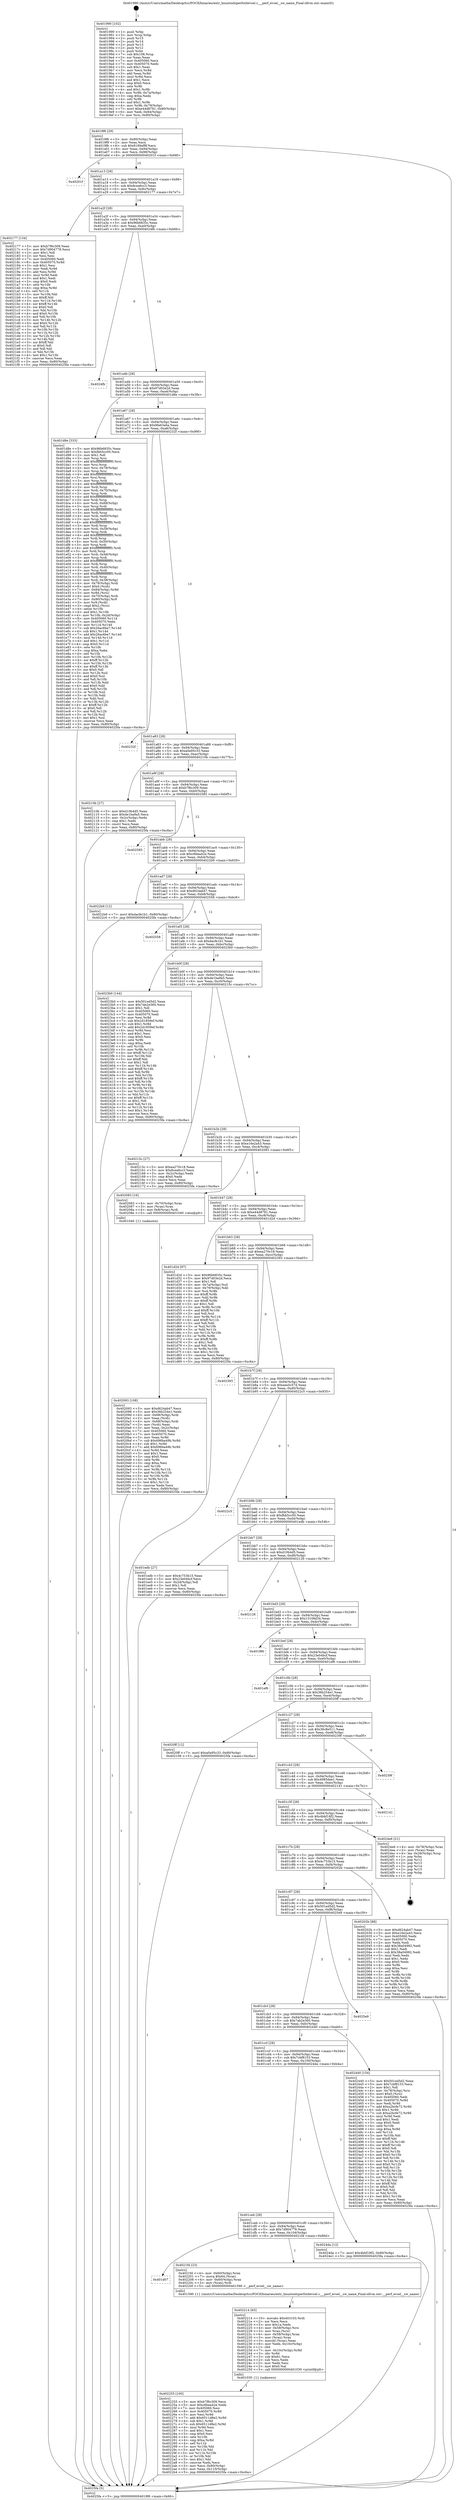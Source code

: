 digraph "0x401990" {
  label = "0x401990 (/mnt/c/Users/mathe/Desktop/tcc/POCII/binaries/extr_linuxtoolsperfutilevsel.c___perf_evsel__sw_name_Final-ollvm.out::main(0))"
  labelloc = "t"
  node[shape=record]

  Entry [label="",width=0.3,height=0.3,shape=circle,fillcolor=black,style=filled]
  "0x4019f6" [label="{
     0x4019f6 [29]\l
     | [instrs]\l
     &nbsp;&nbsp;0x4019f6 \<+3\>: mov -0x80(%rbp),%eax\l
     &nbsp;&nbsp;0x4019f9 \<+2\>: mov %eax,%ecx\l
     &nbsp;&nbsp;0x4019fb \<+6\>: sub $0x8189af8f,%ecx\l
     &nbsp;&nbsp;0x401a01 \<+6\>: mov %eax,-0x94(%rbp)\l
     &nbsp;&nbsp;0x401a07 \<+6\>: mov %ecx,-0x98(%rbp)\l
     &nbsp;&nbsp;0x401a0d \<+6\>: je 000000000040201f \<main+0x68f\>\l
  }"]
  "0x40201f" [label="{
     0x40201f\l
  }", style=dashed]
  "0x401a13" [label="{
     0x401a13 [28]\l
     | [instrs]\l
     &nbsp;&nbsp;0x401a13 \<+5\>: jmp 0000000000401a18 \<main+0x88\>\l
     &nbsp;&nbsp;0x401a18 \<+6\>: mov -0x94(%rbp),%eax\l
     &nbsp;&nbsp;0x401a1e \<+5\>: sub $0x8cea6cc3,%eax\l
     &nbsp;&nbsp;0x401a23 \<+6\>: mov %eax,-0x9c(%rbp)\l
     &nbsp;&nbsp;0x401a29 \<+6\>: je 0000000000402177 \<main+0x7e7\>\l
  }"]
  Exit [label="",width=0.3,height=0.3,shape=circle,fillcolor=black,style=filled,peripheries=2]
  "0x402177" [label="{
     0x402177 [134]\l
     | [instrs]\l
     &nbsp;&nbsp;0x402177 \<+5\>: mov $0xb7f6c309,%eax\l
     &nbsp;&nbsp;0x40217c \<+5\>: mov $0x7d904778,%ecx\l
     &nbsp;&nbsp;0x402181 \<+2\>: mov $0x1,%dl\l
     &nbsp;&nbsp;0x402183 \<+2\>: xor %esi,%esi\l
     &nbsp;&nbsp;0x402185 \<+7\>: mov 0x405060,%edi\l
     &nbsp;&nbsp;0x40218c \<+8\>: mov 0x405070,%r8d\l
     &nbsp;&nbsp;0x402194 \<+3\>: sub $0x1,%esi\l
     &nbsp;&nbsp;0x402197 \<+3\>: mov %edi,%r9d\l
     &nbsp;&nbsp;0x40219a \<+3\>: add %esi,%r9d\l
     &nbsp;&nbsp;0x40219d \<+4\>: imul %r9d,%edi\l
     &nbsp;&nbsp;0x4021a1 \<+3\>: and $0x1,%edi\l
     &nbsp;&nbsp;0x4021a4 \<+3\>: cmp $0x0,%edi\l
     &nbsp;&nbsp;0x4021a7 \<+4\>: sete %r10b\l
     &nbsp;&nbsp;0x4021ab \<+4\>: cmp $0xa,%r8d\l
     &nbsp;&nbsp;0x4021af \<+4\>: setl %r11b\l
     &nbsp;&nbsp;0x4021b3 \<+3\>: mov %r10b,%bl\l
     &nbsp;&nbsp;0x4021b6 \<+3\>: xor $0xff,%bl\l
     &nbsp;&nbsp;0x4021b9 \<+3\>: mov %r11b,%r14b\l
     &nbsp;&nbsp;0x4021bc \<+4\>: xor $0xff,%r14b\l
     &nbsp;&nbsp;0x4021c0 \<+3\>: xor $0x0,%dl\l
     &nbsp;&nbsp;0x4021c3 \<+3\>: mov %bl,%r15b\l
     &nbsp;&nbsp;0x4021c6 \<+4\>: and $0x0,%r15b\l
     &nbsp;&nbsp;0x4021ca \<+3\>: and %dl,%r10b\l
     &nbsp;&nbsp;0x4021cd \<+3\>: mov %r14b,%r12b\l
     &nbsp;&nbsp;0x4021d0 \<+4\>: and $0x0,%r12b\l
     &nbsp;&nbsp;0x4021d4 \<+3\>: and %dl,%r11b\l
     &nbsp;&nbsp;0x4021d7 \<+3\>: or %r10b,%r15b\l
     &nbsp;&nbsp;0x4021da \<+3\>: or %r11b,%r12b\l
     &nbsp;&nbsp;0x4021dd \<+3\>: xor %r12b,%r15b\l
     &nbsp;&nbsp;0x4021e0 \<+3\>: or %r14b,%bl\l
     &nbsp;&nbsp;0x4021e3 \<+3\>: xor $0xff,%bl\l
     &nbsp;&nbsp;0x4021e6 \<+3\>: or $0x0,%dl\l
     &nbsp;&nbsp;0x4021e9 \<+2\>: and %dl,%bl\l
     &nbsp;&nbsp;0x4021eb \<+3\>: or %bl,%r15b\l
     &nbsp;&nbsp;0x4021ee \<+4\>: test $0x1,%r15b\l
     &nbsp;&nbsp;0x4021f2 \<+3\>: cmovne %ecx,%eax\l
     &nbsp;&nbsp;0x4021f5 \<+3\>: mov %eax,-0x80(%rbp)\l
     &nbsp;&nbsp;0x4021f8 \<+5\>: jmp 00000000004025fa \<main+0xc6a\>\l
  }"]
  "0x401a2f" [label="{
     0x401a2f [28]\l
     | [instrs]\l
     &nbsp;&nbsp;0x401a2f \<+5\>: jmp 0000000000401a34 \<main+0xa4\>\l
     &nbsp;&nbsp;0x401a34 \<+6\>: mov -0x94(%rbp),%eax\l
     &nbsp;&nbsp;0x401a3a \<+5\>: sub $0x96b6835c,%eax\l
     &nbsp;&nbsp;0x401a3f \<+6\>: mov %eax,-0xa0(%rbp)\l
     &nbsp;&nbsp;0x401a45 \<+6\>: je 00000000004024fb \<main+0xb6b\>\l
  }"]
  "0x402255" [label="{
     0x402255 [100]\l
     | [instrs]\l
     &nbsp;&nbsp;0x402255 \<+5\>: mov $0xb7f6c309,%ecx\l
     &nbsp;&nbsp;0x40225a \<+5\>: mov $0xc6bea42e,%edx\l
     &nbsp;&nbsp;0x40225f \<+7\>: mov 0x405060,%esi\l
     &nbsp;&nbsp;0x402266 \<+8\>: mov 0x405070,%r8d\l
     &nbsp;&nbsp;0x40226e \<+3\>: mov %esi,%r9d\l
     &nbsp;&nbsp;0x402271 \<+7\>: add $0x6511d8e2,%r9d\l
     &nbsp;&nbsp;0x402278 \<+4\>: sub $0x1,%r9d\l
     &nbsp;&nbsp;0x40227c \<+7\>: sub $0x6511d8e2,%r9d\l
     &nbsp;&nbsp;0x402283 \<+4\>: imul %r9d,%esi\l
     &nbsp;&nbsp;0x402287 \<+3\>: and $0x1,%esi\l
     &nbsp;&nbsp;0x40228a \<+3\>: cmp $0x0,%esi\l
     &nbsp;&nbsp;0x40228d \<+4\>: sete %r10b\l
     &nbsp;&nbsp;0x402291 \<+4\>: cmp $0xa,%r8d\l
     &nbsp;&nbsp;0x402295 \<+4\>: setl %r11b\l
     &nbsp;&nbsp;0x402299 \<+3\>: mov %r10b,%bl\l
     &nbsp;&nbsp;0x40229c \<+3\>: and %r11b,%bl\l
     &nbsp;&nbsp;0x40229f \<+3\>: xor %r11b,%r10b\l
     &nbsp;&nbsp;0x4022a2 \<+3\>: or %r10b,%bl\l
     &nbsp;&nbsp;0x4022a5 \<+3\>: test $0x1,%bl\l
     &nbsp;&nbsp;0x4022a8 \<+3\>: cmovne %edx,%ecx\l
     &nbsp;&nbsp;0x4022ab \<+3\>: mov %ecx,-0x80(%rbp)\l
     &nbsp;&nbsp;0x4022ae \<+6\>: mov %eax,-0x110(%rbp)\l
     &nbsp;&nbsp;0x4022b4 \<+5\>: jmp 00000000004025fa \<main+0xc6a\>\l
  }"]
  "0x4024fb" [label="{
     0x4024fb\l
  }", style=dashed]
  "0x401a4b" [label="{
     0x401a4b [28]\l
     | [instrs]\l
     &nbsp;&nbsp;0x401a4b \<+5\>: jmp 0000000000401a50 \<main+0xc0\>\l
     &nbsp;&nbsp;0x401a50 \<+6\>: mov -0x94(%rbp),%eax\l
     &nbsp;&nbsp;0x401a56 \<+5\>: sub $0x97d03e2d,%eax\l
     &nbsp;&nbsp;0x401a5b \<+6\>: mov %eax,-0xa4(%rbp)\l
     &nbsp;&nbsp;0x401a61 \<+6\>: je 0000000000401d8e \<main+0x3fe\>\l
  }"]
  "0x402214" [label="{
     0x402214 [65]\l
     | [instrs]\l
     &nbsp;&nbsp;0x402214 \<+10\>: movabs $0x403103,%rdi\l
     &nbsp;&nbsp;0x40221e \<+2\>: xor %ecx,%ecx\l
     &nbsp;&nbsp;0x402220 \<+5\>: mov $0x1a,%edx\l
     &nbsp;&nbsp;0x402225 \<+4\>: mov -0x58(%rbp),%rsi\l
     &nbsp;&nbsp;0x402229 \<+3\>: mov %rax,(%rsi)\l
     &nbsp;&nbsp;0x40222c \<+4\>: mov -0x58(%rbp),%rax\l
     &nbsp;&nbsp;0x402230 \<+3\>: mov (%rax),%rax\l
     &nbsp;&nbsp;0x402233 \<+3\>: movsbl (%rax),%eax\l
     &nbsp;&nbsp;0x402236 \<+6\>: mov %edx,-0x10c(%rbp)\l
     &nbsp;&nbsp;0x40223c \<+1\>: cltd\l
     &nbsp;&nbsp;0x40223d \<+7\>: mov -0x10c(%rbp),%r8d\l
     &nbsp;&nbsp;0x402244 \<+3\>: idiv %r8d\l
     &nbsp;&nbsp;0x402247 \<+3\>: sub $0x61,%ecx\l
     &nbsp;&nbsp;0x40224a \<+2\>: sub %ecx,%edx\l
     &nbsp;&nbsp;0x40224c \<+2\>: mov %edx,%esi\l
     &nbsp;&nbsp;0x40224e \<+2\>: mov $0x0,%al\l
     &nbsp;&nbsp;0x402250 \<+5\>: call 0000000000401030 \<printf@plt\>\l
     | [calls]\l
     &nbsp;&nbsp;0x401030 \{1\} (unknown)\l
  }"]
  "0x401d8e" [label="{
     0x401d8e [333]\l
     | [instrs]\l
     &nbsp;&nbsp;0x401d8e \<+5\>: mov $0x96b6835c,%eax\l
     &nbsp;&nbsp;0x401d93 \<+5\>: mov $0xfbb5cc00,%ecx\l
     &nbsp;&nbsp;0x401d98 \<+2\>: mov $0x1,%dl\l
     &nbsp;&nbsp;0x401d9a \<+3\>: mov %rsp,%rsi\l
     &nbsp;&nbsp;0x401d9d \<+4\>: add $0xfffffffffffffff0,%rsi\l
     &nbsp;&nbsp;0x401da1 \<+3\>: mov %rsi,%rsp\l
     &nbsp;&nbsp;0x401da4 \<+4\>: mov %rsi,-0x78(%rbp)\l
     &nbsp;&nbsp;0x401da8 \<+3\>: mov %rsp,%rsi\l
     &nbsp;&nbsp;0x401dab \<+4\>: add $0xfffffffffffffff0,%rsi\l
     &nbsp;&nbsp;0x401daf \<+3\>: mov %rsi,%rsp\l
     &nbsp;&nbsp;0x401db2 \<+3\>: mov %rsp,%rdi\l
     &nbsp;&nbsp;0x401db5 \<+4\>: add $0xfffffffffffffff0,%rdi\l
     &nbsp;&nbsp;0x401db9 \<+3\>: mov %rdi,%rsp\l
     &nbsp;&nbsp;0x401dbc \<+4\>: mov %rdi,-0x70(%rbp)\l
     &nbsp;&nbsp;0x401dc0 \<+3\>: mov %rsp,%rdi\l
     &nbsp;&nbsp;0x401dc3 \<+4\>: add $0xfffffffffffffff0,%rdi\l
     &nbsp;&nbsp;0x401dc7 \<+3\>: mov %rdi,%rsp\l
     &nbsp;&nbsp;0x401dca \<+4\>: mov %rdi,-0x68(%rbp)\l
     &nbsp;&nbsp;0x401dce \<+3\>: mov %rsp,%rdi\l
     &nbsp;&nbsp;0x401dd1 \<+4\>: add $0xfffffffffffffff0,%rdi\l
     &nbsp;&nbsp;0x401dd5 \<+3\>: mov %rdi,%rsp\l
     &nbsp;&nbsp;0x401dd8 \<+4\>: mov %rdi,-0x60(%rbp)\l
     &nbsp;&nbsp;0x401ddc \<+3\>: mov %rsp,%rdi\l
     &nbsp;&nbsp;0x401ddf \<+4\>: add $0xfffffffffffffff0,%rdi\l
     &nbsp;&nbsp;0x401de3 \<+3\>: mov %rdi,%rsp\l
     &nbsp;&nbsp;0x401de6 \<+4\>: mov %rdi,-0x58(%rbp)\l
     &nbsp;&nbsp;0x401dea \<+3\>: mov %rsp,%rdi\l
     &nbsp;&nbsp;0x401ded \<+4\>: add $0xfffffffffffffff0,%rdi\l
     &nbsp;&nbsp;0x401df1 \<+3\>: mov %rdi,%rsp\l
     &nbsp;&nbsp;0x401df4 \<+4\>: mov %rdi,-0x50(%rbp)\l
     &nbsp;&nbsp;0x401df8 \<+3\>: mov %rsp,%rdi\l
     &nbsp;&nbsp;0x401dfb \<+4\>: add $0xfffffffffffffff0,%rdi\l
     &nbsp;&nbsp;0x401dff \<+3\>: mov %rdi,%rsp\l
     &nbsp;&nbsp;0x401e02 \<+4\>: mov %rdi,-0x48(%rbp)\l
     &nbsp;&nbsp;0x401e06 \<+3\>: mov %rsp,%rdi\l
     &nbsp;&nbsp;0x401e09 \<+4\>: add $0xfffffffffffffff0,%rdi\l
     &nbsp;&nbsp;0x401e0d \<+3\>: mov %rdi,%rsp\l
     &nbsp;&nbsp;0x401e10 \<+4\>: mov %rdi,-0x40(%rbp)\l
     &nbsp;&nbsp;0x401e14 \<+3\>: mov %rsp,%rdi\l
     &nbsp;&nbsp;0x401e17 \<+4\>: add $0xfffffffffffffff0,%rdi\l
     &nbsp;&nbsp;0x401e1b \<+3\>: mov %rdi,%rsp\l
     &nbsp;&nbsp;0x401e1e \<+4\>: mov %rdi,-0x38(%rbp)\l
     &nbsp;&nbsp;0x401e22 \<+4\>: mov -0x78(%rbp),%rdi\l
     &nbsp;&nbsp;0x401e26 \<+6\>: movl $0x0,(%rdi)\l
     &nbsp;&nbsp;0x401e2c \<+7\>: mov -0x84(%rbp),%r8d\l
     &nbsp;&nbsp;0x401e33 \<+3\>: mov %r8d,(%rsi)\l
     &nbsp;&nbsp;0x401e36 \<+4\>: mov -0x70(%rbp),%rdi\l
     &nbsp;&nbsp;0x401e3a \<+7\>: mov -0x90(%rbp),%r9\l
     &nbsp;&nbsp;0x401e41 \<+3\>: mov %r9,(%rdi)\l
     &nbsp;&nbsp;0x401e44 \<+3\>: cmpl $0x2,(%rsi)\l
     &nbsp;&nbsp;0x401e47 \<+4\>: setne %r10b\l
     &nbsp;&nbsp;0x401e4b \<+4\>: and $0x1,%r10b\l
     &nbsp;&nbsp;0x401e4f \<+4\>: mov %r10b,-0x2d(%rbp)\l
     &nbsp;&nbsp;0x401e53 \<+8\>: mov 0x405060,%r11d\l
     &nbsp;&nbsp;0x401e5b \<+7\>: mov 0x405070,%ebx\l
     &nbsp;&nbsp;0x401e62 \<+3\>: mov %r11d,%r14d\l
     &nbsp;&nbsp;0x401e65 \<+7\>: sub $0x26ac6be7,%r14d\l
     &nbsp;&nbsp;0x401e6c \<+4\>: sub $0x1,%r14d\l
     &nbsp;&nbsp;0x401e70 \<+7\>: add $0x26ac6be7,%r14d\l
     &nbsp;&nbsp;0x401e77 \<+4\>: imul %r14d,%r11d\l
     &nbsp;&nbsp;0x401e7b \<+4\>: and $0x1,%r11d\l
     &nbsp;&nbsp;0x401e7f \<+4\>: cmp $0x0,%r11d\l
     &nbsp;&nbsp;0x401e83 \<+4\>: sete %r10b\l
     &nbsp;&nbsp;0x401e87 \<+3\>: cmp $0xa,%ebx\l
     &nbsp;&nbsp;0x401e8a \<+4\>: setl %r15b\l
     &nbsp;&nbsp;0x401e8e \<+3\>: mov %r10b,%r12b\l
     &nbsp;&nbsp;0x401e91 \<+4\>: xor $0xff,%r12b\l
     &nbsp;&nbsp;0x401e95 \<+3\>: mov %r15b,%r13b\l
     &nbsp;&nbsp;0x401e98 \<+4\>: xor $0xff,%r13b\l
     &nbsp;&nbsp;0x401e9c \<+3\>: xor $0x0,%dl\l
     &nbsp;&nbsp;0x401e9f \<+3\>: mov %r12b,%sil\l
     &nbsp;&nbsp;0x401ea2 \<+4\>: and $0x0,%sil\l
     &nbsp;&nbsp;0x401ea6 \<+3\>: and %dl,%r10b\l
     &nbsp;&nbsp;0x401ea9 \<+3\>: mov %r13b,%dil\l
     &nbsp;&nbsp;0x401eac \<+4\>: and $0x0,%dil\l
     &nbsp;&nbsp;0x401eb0 \<+3\>: and %dl,%r15b\l
     &nbsp;&nbsp;0x401eb3 \<+3\>: or %r10b,%sil\l
     &nbsp;&nbsp;0x401eb6 \<+3\>: or %r15b,%dil\l
     &nbsp;&nbsp;0x401eb9 \<+3\>: xor %dil,%sil\l
     &nbsp;&nbsp;0x401ebc \<+3\>: or %r13b,%r12b\l
     &nbsp;&nbsp;0x401ebf \<+4\>: xor $0xff,%r12b\l
     &nbsp;&nbsp;0x401ec3 \<+3\>: or $0x0,%dl\l
     &nbsp;&nbsp;0x401ec6 \<+3\>: and %dl,%r12b\l
     &nbsp;&nbsp;0x401ec9 \<+3\>: or %r12b,%sil\l
     &nbsp;&nbsp;0x401ecc \<+4\>: test $0x1,%sil\l
     &nbsp;&nbsp;0x401ed0 \<+3\>: cmovne %ecx,%eax\l
     &nbsp;&nbsp;0x401ed3 \<+3\>: mov %eax,-0x80(%rbp)\l
     &nbsp;&nbsp;0x401ed6 \<+5\>: jmp 00000000004025fa \<main+0xc6a\>\l
  }"]
  "0x401a67" [label="{
     0x401a67 [28]\l
     | [instrs]\l
     &nbsp;&nbsp;0x401a67 \<+5\>: jmp 0000000000401a6c \<main+0xdc\>\l
     &nbsp;&nbsp;0x401a6c \<+6\>: mov -0x94(%rbp),%eax\l
     &nbsp;&nbsp;0x401a72 \<+5\>: sub $0x9fa63a6a,%eax\l
     &nbsp;&nbsp;0x401a77 \<+6\>: mov %eax,-0xa8(%rbp)\l
     &nbsp;&nbsp;0x401a7d \<+6\>: je 000000000040232f \<main+0x99f\>\l
  }"]
  "0x401d07" [label="{
     0x401d07\l
  }", style=dashed]
  "0x40232f" [label="{
     0x40232f\l
  }", style=dashed]
  "0x401a83" [label="{
     0x401a83 [28]\l
     | [instrs]\l
     &nbsp;&nbsp;0x401a83 \<+5\>: jmp 0000000000401a88 \<main+0xf8\>\l
     &nbsp;&nbsp;0x401a88 \<+6\>: mov -0x94(%rbp),%eax\l
     &nbsp;&nbsp;0x401a8e \<+5\>: sub $0xa0a95c33,%eax\l
     &nbsp;&nbsp;0x401a93 \<+6\>: mov %eax,-0xac(%rbp)\l
     &nbsp;&nbsp;0x401a99 \<+6\>: je 000000000040210b \<main+0x77b\>\l
  }"]
  "0x4021fd" [label="{
     0x4021fd [23]\l
     | [instrs]\l
     &nbsp;&nbsp;0x4021fd \<+4\>: mov -0x60(%rbp),%rax\l
     &nbsp;&nbsp;0x402201 \<+7\>: movq $0x64,(%rax)\l
     &nbsp;&nbsp;0x402208 \<+4\>: mov -0x60(%rbp),%rax\l
     &nbsp;&nbsp;0x40220c \<+3\>: mov (%rax),%rdi\l
     &nbsp;&nbsp;0x40220f \<+5\>: call 0000000000401590 \<__perf_evsel__sw_name\>\l
     | [calls]\l
     &nbsp;&nbsp;0x401590 \{1\} (/mnt/c/Users/mathe/Desktop/tcc/POCII/binaries/extr_linuxtoolsperfutilevsel.c___perf_evsel__sw_name_Final-ollvm.out::__perf_evsel__sw_name)\l
  }"]
  "0x40210b" [label="{
     0x40210b [27]\l
     | [instrs]\l
     &nbsp;&nbsp;0x40210b \<+5\>: mov $0xd10b4d5,%eax\l
     &nbsp;&nbsp;0x402110 \<+5\>: mov $0xde1ba9a5,%ecx\l
     &nbsp;&nbsp;0x402115 \<+3\>: mov -0x2c(%rbp),%edx\l
     &nbsp;&nbsp;0x402118 \<+3\>: cmp $0x1,%edx\l
     &nbsp;&nbsp;0x40211b \<+3\>: cmovl %ecx,%eax\l
     &nbsp;&nbsp;0x40211e \<+3\>: mov %eax,-0x80(%rbp)\l
     &nbsp;&nbsp;0x402121 \<+5\>: jmp 00000000004025fa \<main+0xc6a\>\l
  }"]
  "0x401a9f" [label="{
     0x401a9f [28]\l
     | [instrs]\l
     &nbsp;&nbsp;0x401a9f \<+5\>: jmp 0000000000401aa4 \<main+0x114\>\l
     &nbsp;&nbsp;0x401aa4 \<+6\>: mov -0x94(%rbp),%eax\l
     &nbsp;&nbsp;0x401aaa \<+5\>: sub $0xb7f6c309,%eax\l
     &nbsp;&nbsp;0x401aaf \<+6\>: mov %eax,-0xb0(%rbp)\l
     &nbsp;&nbsp;0x401ab5 \<+6\>: je 0000000000402585 \<main+0xbf5\>\l
  }"]
  "0x401ceb" [label="{
     0x401ceb [28]\l
     | [instrs]\l
     &nbsp;&nbsp;0x401ceb \<+5\>: jmp 0000000000401cf0 \<main+0x360\>\l
     &nbsp;&nbsp;0x401cf0 \<+6\>: mov -0x94(%rbp),%eax\l
     &nbsp;&nbsp;0x401cf6 \<+5\>: sub $0x7d904778,%eax\l
     &nbsp;&nbsp;0x401cfb \<+6\>: mov %eax,-0x104(%rbp)\l
     &nbsp;&nbsp;0x401d01 \<+6\>: je 00000000004021fd \<main+0x86d\>\l
  }"]
  "0x402585" [label="{
     0x402585\l
  }", style=dashed]
  "0x401abb" [label="{
     0x401abb [28]\l
     | [instrs]\l
     &nbsp;&nbsp;0x401abb \<+5\>: jmp 0000000000401ac0 \<main+0x130\>\l
     &nbsp;&nbsp;0x401ac0 \<+6\>: mov -0x94(%rbp),%eax\l
     &nbsp;&nbsp;0x401ac6 \<+5\>: sub $0xc6bea42e,%eax\l
     &nbsp;&nbsp;0x401acb \<+6\>: mov %eax,-0xb4(%rbp)\l
     &nbsp;&nbsp;0x401ad1 \<+6\>: je 00000000004022b9 \<main+0x929\>\l
  }"]
  "0x4024da" [label="{
     0x4024da [12]\l
     | [instrs]\l
     &nbsp;&nbsp;0x4024da \<+7\>: movl $0x4bbf18f2,-0x80(%rbp)\l
     &nbsp;&nbsp;0x4024e1 \<+5\>: jmp 00000000004025fa \<main+0xc6a\>\l
  }"]
  "0x4022b9" [label="{
     0x4022b9 [12]\l
     | [instrs]\l
     &nbsp;&nbsp;0x4022b9 \<+7\>: movl $0xdacfe1b1,-0x80(%rbp)\l
     &nbsp;&nbsp;0x4022c0 \<+5\>: jmp 00000000004025fa \<main+0xc6a\>\l
  }"]
  "0x401ad7" [label="{
     0x401ad7 [28]\l
     | [instrs]\l
     &nbsp;&nbsp;0x401ad7 \<+5\>: jmp 0000000000401adc \<main+0x14c\>\l
     &nbsp;&nbsp;0x401adc \<+6\>: mov -0x94(%rbp),%eax\l
     &nbsp;&nbsp;0x401ae2 \<+5\>: sub $0xd624ab47,%eax\l
     &nbsp;&nbsp;0x401ae7 \<+6\>: mov %eax,-0xb8(%rbp)\l
     &nbsp;&nbsp;0x401aed \<+6\>: je 0000000000402558 \<main+0xbc8\>\l
  }"]
  "0x401ccf" [label="{
     0x401ccf [28]\l
     | [instrs]\l
     &nbsp;&nbsp;0x401ccf \<+5\>: jmp 0000000000401cd4 \<main+0x344\>\l
     &nbsp;&nbsp;0x401cd4 \<+6\>: mov -0x94(%rbp),%eax\l
     &nbsp;&nbsp;0x401cda \<+5\>: sub $0x7cbf8153,%eax\l
     &nbsp;&nbsp;0x401cdf \<+6\>: mov %eax,-0x100(%rbp)\l
     &nbsp;&nbsp;0x401ce5 \<+6\>: je 00000000004024da \<main+0xb4a\>\l
  }"]
  "0x402558" [label="{
     0x402558\l
  }", style=dashed]
  "0x401af3" [label="{
     0x401af3 [28]\l
     | [instrs]\l
     &nbsp;&nbsp;0x401af3 \<+5\>: jmp 0000000000401af8 \<main+0x168\>\l
     &nbsp;&nbsp;0x401af8 \<+6\>: mov -0x94(%rbp),%eax\l
     &nbsp;&nbsp;0x401afe \<+5\>: sub $0xdacfe1b1,%eax\l
     &nbsp;&nbsp;0x401b03 \<+6\>: mov %eax,-0xbc(%rbp)\l
     &nbsp;&nbsp;0x401b09 \<+6\>: je 00000000004023b0 \<main+0xa20\>\l
  }"]
  "0x402440" [label="{
     0x402440 [154]\l
     | [instrs]\l
     &nbsp;&nbsp;0x402440 \<+5\>: mov $0x501ed5d2,%eax\l
     &nbsp;&nbsp;0x402445 \<+5\>: mov $0x7cbf8153,%ecx\l
     &nbsp;&nbsp;0x40244a \<+2\>: mov $0x1,%dl\l
     &nbsp;&nbsp;0x40244c \<+4\>: mov -0x78(%rbp),%rsi\l
     &nbsp;&nbsp;0x402450 \<+6\>: movl $0x0,(%rsi)\l
     &nbsp;&nbsp;0x402456 \<+7\>: mov 0x405060,%edi\l
     &nbsp;&nbsp;0x40245d \<+8\>: mov 0x405070,%r8d\l
     &nbsp;&nbsp;0x402465 \<+3\>: mov %edi,%r9d\l
     &nbsp;&nbsp;0x402468 \<+7\>: add $0xa2bcfe72,%r9d\l
     &nbsp;&nbsp;0x40246f \<+4\>: sub $0x1,%r9d\l
     &nbsp;&nbsp;0x402473 \<+7\>: sub $0xa2bcfe72,%r9d\l
     &nbsp;&nbsp;0x40247a \<+4\>: imul %r9d,%edi\l
     &nbsp;&nbsp;0x40247e \<+3\>: and $0x1,%edi\l
     &nbsp;&nbsp;0x402481 \<+3\>: cmp $0x0,%edi\l
     &nbsp;&nbsp;0x402484 \<+4\>: sete %r10b\l
     &nbsp;&nbsp;0x402488 \<+4\>: cmp $0xa,%r8d\l
     &nbsp;&nbsp;0x40248c \<+4\>: setl %r11b\l
     &nbsp;&nbsp;0x402490 \<+3\>: mov %r10b,%bl\l
     &nbsp;&nbsp;0x402493 \<+3\>: xor $0xff,%bl\l
     &nbsp;&nbsp;0x402496 \<+3\>: mov %r11b,%r14b\l
     &nbsp;&nbsp;0x402499 \<+4\>: xor $0xff,%r14b\l
     &nbsp;&nbsp;0x40249d \<+3\>: xor $0x0,%dl\l
     &nbsp;&nbsp;0x4024a0 \<+3\>: mov %bl,%r15b\l
     &nbsp;&nbsp;0x4024a3 \<+4\>: and $0x0,%r15b\l
     &nbsp;&nbsp;0x4024a7 \<+3\>: and %dl,%r10b\l
     &nbsp;&nbsp;0x4024aa \<+3\>: mov %r14b,%r12b\l
     &nbsp;&nbsp;0x4024ad \<+4\>: and $0x0,%r12b\l
     &nbsp;&nbsp;0x4024b1 \<+3\>: and %dl,%r11b\l
     &nbsp;&nbsp;0x4024b4 \<+3\>: or %r10b,%r15b\l
     &nbsp;&nbsp;0x4024b7 \<+3\>: or %r11b,%r12b\l
     &nbsp;&nbsp;0x4024ba \<+3\>: xor %r12b,%r15b\l
     &nbsp;&nbsp;0x4024bd \<+3\>: or %r14b,%bl\l
     &nbsp;&nbsp;0x4024c0 \<+3\>: xor $0xff,%bl\l
     &nbsp;&nbsp;0x4024c3 \<+3\>: or $0x0,%dl\l
     &nbsp;&nbsp;0x4024c6 \<+2\>: and %dl,%bl\l
     &nbsp;&nbsp;0x4024c8 \<+3\>: or %bl,%r15b\l
     &nbsp;&nbsp;0x4024cb \<+4\>: test $0x1,%r15b\l
     &nbsp;&nbsp;0x4024cf \<+3\>: cmovne %ecx,%eax\l
     &nbsp;&nbsp;0x4024d2 \<+3\>: mov %eax,-0x80(%rbp)\l
     &nbsp;&nbsp;0x4024d5 \<+5\>: jmp 00000000004025fa \<main+0xc6a\>\l
  }"]
  "0x4023b0" [label="{
     0x4023b0 [144]\l
     | [instrs]\l
     &nbsp;&nbsp;0x4023b0 \<+5\>: mov $0x501ed5d2,%eax\l
     &nbsp;&nbsp;0x4023b5 \<+5\>: mov $0x7ab2e360,%ecx\l
     &nbsp;&nbsp;0x4023ba \<+2\>: mov $0x1,%dl\l
     &nbsp;&nbsp;0x4023bc \<+7\>: mov 0x405060,%esi\l
     &nbsp;&nbsp;0x4023c3 \<+7\>: mov 0x405070,%edi\l
     &nbsp;&nbsp;0x4023ca \<+3\>: mov %esi,%r8d\l
     &nbsp;&nbsp;0x4023cd \<+7\>: sub $0x2d1859ef,%r8d\l
     &nbsp;&nbsp;0x4023d4 \<+4\>: sub $0x1,%r8d\l
     &nbsp;&nbsp;0x4023d8 \<+7\>: add $0x2d1859ef,%r8d\l
     &nbsp;&nbsp;0x4023df \<+4\>: imul %r8d,%esi\l
     &nbsp;&nbsp;0x4023e3 \<+3\>: and $0x1,%esi\l
     &nbsp;&nbsp;0x4023e6 \<+3\>: cmp $0x0,%esi\l
     &nbsp;&nbsp;0x4023e9 \<+4\>: sete %r9b\l
     &nbsp;&nbsp;0x4023ed \<+3\>: cmp $0xa,%edi\l
     &nbsp;&nbsp;0x4023f0 \<+4\>: setl %r10b\l
     &nbsp;&nbsp;0x4023f4 \<+3\>: mov %r9b,%r11b\l
     &nbsp;&nbsp;0x4023f7 \<+4\>: xor $0xff,%r11b\l
     &nbsp;&nbsp;0x4023fb \<+3\>: mov %r10b,%bl\l
     &nbsp;&nbsp;0x4023fe \<+3\>: xor $0xff,%bl\l
     &nbsp;&nbsp;0x402401 \<+3\>: xor $0x1,%dl\l
     &nbsp;&nbsp;0x402404 \<+3\>: mov %r11b,%r14b\l
     &nbsp;&nbsp;0x402407 \<+4\>: and $0xff,%r14b\l
     &nbsp;&nbsp;0x40240b \<+3\>: and %dl,%r9b\l
     &nbsp;&nbsp;0x40240e \<+3\>: mov %bl,%r15b\l
     &nbsp;&nbsp;0x402411 \<+4\>: and $0xff,%r15b\l
     &nbsp;&nbsp;0x402415 \<+3\>: and %dl,%r10b\l
     &nbsp;&nbsp;0x402418 \<+3\>: or %r9b,%r14b\l
     &nbsp;&nbsp;0x40241b \<+3\>: or %r10b,%r15b\l
     &nbsp;&nbsp;0x40241e \<+3\>: xor %r15b,%r14b\l
     &nbsp;&nbsp;0x402421 \<+3\>: or %bl,%r11b\l
     &nbsp;&nbsp;0x402424 \<+4\>: xor $0xff,%r11b\l
     &nbsp;&nbsp;0x402428 \<+3\>: or $0x1,%dl\l
     &nbsp;&nbsp;0x40242b \<+3\>: and %dl,%r11b\l
     &nbsp;&nbsp;0x40242e \<+3\>: or %r11b,%r14b\l
     &nbsp;&nbsp;0x402431 \<+4\>: test $0x1,%r14b\l
     &nbsp;&nbsp;0x402435 \<+3\>: cmovne %ecx,%eax\l
     &nbsp;&nbsp;0x402438 \<+3\>: mov %eax,-0x80(%rbp)\l
     &nbsp;&nbsp;0x40243b \<+5\>: jmp 00000000004025fa \<main+0xc6a\>\l
  }"]
  "0x401b0f" [label="{
     0x401b0f [28]\l
     | [instrs]\l
     &nbsp;&nbsp;0x401b0f \<+5\>: jmp 0000000000401b14 \<main+0x184\>\l
     &nbsp;&nbsp;0x401b14 \<+6\>: mov -0x94(%rbp),%eax\l
     &nbsp;&nbsp;0x401b1a \<+5\>: sub $0xde1ba9a5,%eax\l
     &nbsp;&nbsp;0x401b1f \<+6\>: mov %eax,-0xc0(%rbp)\l
     &nbsp;&nbsp;0x401b25 \<+6\>: je 000000000040215c \<main+0x7cc\>\l
  }"]
  "0x401cb3" [label="{
     0x401cb3 [28]\l
     | [instrs]\l
     &nbsp;&nbsp;0x401cb3 \<+5\>: jmp 0000000000401cb8 \<main+0x328\>\l
     &nbsp;&nbsp;0x401cb8 \<+6\>: mov -0x94(%rbp),%eax\l
     &nbsp;&nbsp;0x401cbe \<+5\>: sub $0x7ab2e360,%eax\l
     &nbsp;&nbsp;0x401cc3 \<+6\>: mov %eax,-0xfc(%rbp)\l
     &nbsp;&nbsp;0x401cc9 \<+6\>: je 0000000000402440 \<main+0xab0\>\l
  }"]
  "0x40215c" [label="{
     0x40215c [27]\l
     | [instrs]\l
     &nbsp;&nbsp;0x40215c \<+5\>: mov $0xea270c18,%eax\l
     &nbsp;&nbsp;0x402161 \<+5\>: mov $0x8cea6cc3,%ecx\l
     &nbsp;&nbsp;0x402166 \<+3\>: mov -0x2c(%rbp),%edx\l
     &nbsp;&nbsp;0x402169 \<+3\>: cmp $0x0,%edx\l
     &nbsp;&nbsp;0x40216c \<+3\>: cmove %ecx,%eax\l
     &nbsp;&nbsp;0x40216f \<+3\>: mov %eax,-0x80(%rbp)\l
     &nbsp;&nbsp;0x402172 \<+5\>: jmp 00000000004025fa \<main+0xc6a\>\l
  }"]
  "0x401b2b" [label="{
     0x401b2b [28]\l
     | [instrs]\l
     &nbsp;&nbsp;0x401b2b \<+5\>: jmp 0000000000401b30 \<main+0x1a0\>\l
     &nbsp;&nbsp;0x401b30 \<+6\>: mov -0x94(%rbp),%eax\l
     &nbsp;&nbsp;0x401b36 \<+5\>: sub $0xe16e2a43,%eax\l
     &nbsp;&nbsp;0x401b3b \<+6\>: mov %eax,-0xc4(%rbp)\l
     &nbsp;&nbsp;0x401b41 \<+6\>: je 0000000000402083 \<main+0x6f3\>\l
  }"]
  "0x4025e9" [label="{
     0x4025e9\l
  }", style=dashed]
  "0x402083" [label="{
     0x402083 [16]\l
     | [instrs]\l
     &nbsp;&nbsp;0x402083 \<+4\>: mov -0x70(%rbp),%rax\l
     &nbsp;&nbsp;0x402087 \<+3\>: mov (%rax),%rax\l
     &nbsp;&nbsp;0x40208a \<+4\>: mov 0x8(%rax),%rdi\l
     &nbsp;&nbsp;0x40208e \<+5\>: call 0000000000401040 \<atoi@plt\>\l
     | [calls]\l
     &nbsp;&nbsp;0x401040 \{1\} (unknown)\l
  }"]
  "0x401b47" [label="{
     0x401b47 [28]\l
     | [instrs]\l
     &nbsp;&nbsp;0x401b47 \<+5\>: jmp 0000000000401b4c \<main+0x1bc\>\l
     &nbsp;&nbsp;0x401b4c \<+6\>: mov -0x94(%rbp),%eax\l
     &nbsp;&nbsp;0x401b52 \<+5\>: sub $0xe44d8781,%eax\l
     &nbsp;&nbsp;0x401b57 \<+6\>: mov %eax,-0xc8(%rbp)\l
     &nbsp;&nbsp;0x401b5d \<+6\>: je 0000000000401d2d \<main+0x39d\>\l
  }"]
  "0x402093" [label="{
     0x402093 [108]\l
     | [instrs]\l
     &nbsp;&nbsp;0x402093 \<+5\>: mov $0xd624ab47,%ecx\l
     &nbsp;&nbsp;0x402098 \<+5\>: mov $0x36b254e1,%edx\l
     &nbsp;&nbsp;0x40209d \<+4\>: mov -0x68(%rbp),%rdi\l
     &nbsp;&nbsp;0x4020a1 \<+2\>: mov %eax,(%rdi)\l
     &nbsp;&nbsp;0x4020a3 \<+4\>: mov -0x68(%rbp),%rdi\l
     &nbsp;&nbsp;0x4020a7 \<+2\>: mov (%rdi),%eax\l
     &nbsp;&nbsp;0x4020a9 \<+3\>: mov %eax,-0x2c(%rbp)\l
     &nbsp;&nbsp;0x4020ac \<+7\>: mov 0x405060,%eax\l
     &nbsp;&nbsp;0x4020b3 \<+7\>: mov 0x405070,%esi\l
     &nbsp;&nbsp;0x4020ba \<+3\>: mov %eax,%r8d\l
     &nbsp;&nbsp;0x4020bd \<+7\>: sub $0x696ba49b,%r8d\l
     &nbsp;&nbsp;0x4020c4 \<+4\>: sub $0x1,%r8d\l
     &nbsp;&nbsp;0x4020c8 \<+7\>: add $0x696ba49b,%r8d\l
     &nbsp;&nbsp;0x4020cf \<+4\>: imul %r8d,%eax\l
     &nbsp;&nbsp;0x4020d3 \<+3\>: and $0x1,%eax\l
     &nbsp;&nbsp;0x4020d6 \<+3\>: cmp $0x0,%eax\l
     &nbsp;&nbsp;0x4020d9 \<+4\>: sete %r9b\l
     &nbsp;&nbsp;0x4020dd \<+3\>: cmp $0xa,%esi\l
     &nbsp;&nbsp;0x4020e0 \<+4\>: setl %r10b\l
     &nbsp;&nbsp;0x4020e4 \<+3\>: mov %r9b,%r11b\l
     &nbsp;&nbsp;0x4020e7 \<+3\>: and %r10b,%r11b\l
     &nbsp;&nbsp;0x4020ea \<+3\>: xor %r10b,%r9b\l
     &nbsp;&nbsp;0x4020ed \<+3\>: or %r9b,%r11b\l
     &nbsp;&nbsp;0x4020f0 \<+4\>: test $0x1,%r11b\l
     &nbsp;&nbsp;0x4020f4 \<+3\>: cmovne %edx,%ecx\l
     &nbsp;&nbsp;0x4020f7 \<+3\>: mov %ecx,-0x80(%rbp)\l
     &nbsp;&nbsp;0x4020fa \<+5\>: jmp 00000000004025fa \<main+0xc6a\>\l
  }"]
  "0x401d2d" [label="{
     0x401d2d [97]\l
     | [instrs]\l
     &nbsp;&nbsp;0x401d2d \<+5\>: mov $0x96b6835c,%eax\l
     &nbsp;&nbsp;0x401d32 \<+5\>: mov $0x97d03e2d,%ecx\l
     &nbsp;&nbsp;0x401d37 \<+2\>: mov $0x1,%dl\l
     &nbsp;&nbsp;0x401d39 \<+4\>: mov -0x7a(%rbp),%sil\l
     &nbsp;&nbsp;0x401d3d \<+4\>: mov -0x79(%rbp),%dil\l
     &nbsp;&nbsp;0x401d41 \<+3\>: mov %sil,%r8b\l
     &nbsp;&nbsp;0x401d44 \<+4\>: xor $0xff,%r8b\l
     &nbsp;&nbsp;0x401d48 \<+3\>: mov %dil,%r9b\l
     &nbsp;&nbsp;0x401d4b \<+4\>: xor $0xff,%r9b\l
     &nbsp;&nbsp;0x401d4f \<+3\>: xor $0x1,%dl\l
     &nbsp;&nbsp;0x401d52 \<+3\>: mov %r8b,%r10b\l
     &nbsp;&nbsp;0x401d55 \<+4\>: and $0xff,%r10b\l
     &nbsp;&nbsp;0x401d59 \<+3\>: and %dl,%sil\l
     &nbsp;&nbsp;0x401d5c \<+3\>: mov %r9b,%r11b\l
     &nbsp;&nbsp;0x401d5f \<+4\>: and $0xff,%r11b\l
     &nbsp;&nbsp;0x401d63 \<+3\>: and %dl,%dil\l
     &nbsp;&nbsp;0x401d66 \<+3\>: or %sil,%r10b\l
     &nbsp;&nbsp;0x401d69 \<+3\>: or %dil,%r11b\l
     &nbsp;&nbsp;0x401d6c \<+3\>: xor %r11b,%r10b\l
     &nbsp;&nbsp;0x401d6f \<+3\>: or %r9b,%r8b\l
     &nbsp;&nbsp;0x401d72 \<+4\>: xor $0xff,%r8b\l
     &nbsp;&nbsp;0x401d76 \<+3\>: or $0x1,%dl\l
     &nbsp;&nbsp;0x401d79 \<+3\>: and %dl,%r8b\l
     &nbsp;&nbsp;0x401d7c \<+3\>: or %r8b,%r10b\l
     &nbsp;&nbsp;0x401d7f \<+4\>: test $0x1,%r10b\l
     &nbsp;&nbsp;0x401d83 \<+3\>: cmovne %ecx,%eax\l
     &nbsp;&nbsp;0x401d86 \<+3\>: mov %eax,-0x80(%rbp)\l
     &nbsp;&nbsp;0x401d89 \<+5\>: jmp 00000000004025fa \<main+0xc6a\>\l
  }"]
  "0x401b63" [label="{
     0x401b63 [28]\l
     | [instrs]\l
     &nbsp;&nbsp;0x401b63 \<+5\>: jmp 0000000000401b68 \<main+0x1d8\>\l
     &nbsp;&nbsp;0x401b68 \<+6\>: mov -0x94(%rbp),%eax\l
     &nbsp;&nbsp;0x401b6e \<+5\>: sub $0xea270c18,%eax\l
     &nbsp;&nbsp;0x401b73 \<+6\>: mov %eax,-0xcc(%rbp)\l
     &nbsp;&nbsp;0x401b79 \<+6\>: je 0000000000402393 \<main+0xa03\>\l
  }"]
  "0x4025fa" [label="{
     0x4025fa [5]\l
     | [instrs]\l
     &nbsp;&nbsp;0x4025fa \<+5\>: jmp 00000000004019f6 \<main+0x66\>\l
  }"]
  "0x401990" [label="{
     0x401990 [102]\l
     | [instrs]\l
     &nbsp;&nbsp;0x401990 \<+1\>: push %rbp\l
     &nbsp;&nbsp;0x401991 \<+3\>: mov %rsp,%rbp\l
     &nbsp;&nbsp;0x401994 \<+2\>: push %r15\l
     &nbsp;&nbsp;0x401996 \<+2\>: push %r14\l
     &nbsp;&nbsp;0x401998 \<+2\>: push %r13\l
     &nbsp;&nbsp;0x40199a \<+2\>: push %r12\l
     &nbsp;&nbsp;0x40199c \<+1\>: push %rbx\l
     &nbsp;&nbsp;0x40199d \<+7\>: sub $0x108,%rsp\l
     &nbsp;&nbsp;0x4019a4 \<+2\>: xor %eax,%eax\l
     &nbsp;&nbsp;0x4019a6 \<+7\>: mov 0x405060,%ecx\l
     &nbsp;&nbsp;0x4019ad \<+7\>: mov 0x405070,%edx\l
     &nbsp;&nbsp;0x4019b4 \<+3\>: sub $0x1,%eax\l
     &nbsp;&nbsp;0x4019b7 \<+3\>: mov %ecx,%r8d\l
     &nbsp;&nbsp;0x4019ba \<+3\>: add %eax,%r8d\l
     &nbsp;&nbsp;0x4019bd \<+4\>: imul %r8d,%ecx\l
     &nbsp;&nbsp;0x4019c1 \<+3\>: and $0x1,%ecx\l
     &nbsp;&nbsp;0x4019c4 \<+3\>: cmp $0x0,%ecx\l
     &nbsp;&nbsp;0x4019c7 \<+4\>: sete %r9b\l
     &nbsp;&nbsp;0x4019cb \<+4\>: and $0x1,%r9b\l
     &nbsp;&nbsp;0x4019cf \<+4\>: mov %r9b,-0x7a(%rbp)\l
     &nbsp;&nbsp;0x4019d3 \<+3\>: cmp $0xa,%edx\l
     &nbsp;&nbsp;0x4019d6 \<+4\>: setl %r9b\l
     &nbsp;&nbsp;0x4019da \<+4\>: and $0x1,%r9b\l
     &nbsp;&nbsp;0x4019de \<+4\>: mov %r9b,-0x79(%rbp)\l
     &nbsp;&nbsp;0x4019e2 \<+7\>: movl $0xe44d8781,-0x80(%rbp)\l
     &nbsp;&nbsp;0x4019e9 \<+6\>: mov %edi,-0x84(%rbp)\l
     &nbsp;&nbsp;0x4019ef \<+7\>: mov %rsi,-0x90(%rbp)\l
  }"]
  "0x401c97" [label="{
     0x401c97 [28]\l
     | [instrs]\l
     &nbsp;&nbsp;0x401c97 \<+5\>: jmp 0000000000401c9c \<main+0x30c\>\l
     &nbsp;&nbsp;0x401c9c \<+6\>: mov -0x94(%rbp),%eax\l
     &nbsp;&nbsp;0x401ca2 \<+5\>: sub $0x501ed5d2,%eax\l
     &nbsp;&nbsp;0x401ca7 \<+6\>: mov %eax,-0xf8(%rbp)\l
     &nbsp;&nbsp;0x401cad \<+6\>: je 00000000004025e9 \<main+0xc59\>\l
  }"]
  "0x40202b" [label="{
     0x40202b [88]\l
     | [instrs]\l
     &nbsp;&nbsp;0x40202b \<+5\>: mov $0xd624ab47,%eax\l
     &nbsp;&nbsp;0x402030 \<+5\>: mov $0xe16e2a43,%ecx\l
     &nbsp;&nbsp;0x402035 \<+7\>: mov 0x405060,%edx\l
     &nbsp;&nbsp;0x40203c \<+7\>: mov 0x405070,%esi\l
     &nbsp;&nbsp;0x402043 \<+2\>: mov %edx,%edi\l
     &nbsp;&nbsp;0x402045 \<+6\>: add $0x38a04982,%edi\l
     &nbsp;&nbsp;0x40204b \<+3\>: sub $0x1,%edi\l
     &nbsp;&nbsp;0x40204e \<+6\>: sub $0x38a04982,%edi\l
     &nbsp;&nbsp;0x402054 \<+3\>: imul %edi,%edx\l
     &nbsp;&nbsp;0x402057 \<+3\>: and $0x1,%edx\l
     &nbsp;&nbsp;0x40205a \<+3\>: cmp $0x0,%edx\l
     &nbsp;&nbsp;0x40205d \<+4\>: sete %r8b\l
     &nbsp;&nbsp;0x402061 \<+3\>: cmp $0xa,%esi\l
     &nbsp;&nbsp;0x402064 \<+4\>: setl %r9b\l
     &nbsp;&nbsp;0x402068 \<+3\>: mov %r8b,%r10b\l
     &nbsp;&nbsp;0x40206b \<+3\>: and %r9b,%r10b\l
     &nbsp;&nbsp;0x40206e \<+3\>: xor %r9b,%r8b\l
     &nbsp;&nbsp;0x402071 \<+3\>: or %r8b,%r10b\l
     &nbsp;&nbsp;0x402074 \<+4\>: test $0x1,%r10b\l
     &nbsp;&nbsp;0x402078 \<+3\>: cmovne %ecx,%eax\l
     &nbsp;&nbsp;0x40207b \<+3\>: mov %eax,-0x80(%rbp)\l
     &nbsp;&nbsp;0x40207e \<+5\>: jmp 00000000004025fa \<main+0xc6a\>\l
  }"]
  "0x402393" [label="{
     0x402393\l
  }", style=dashed]
  "0x401b7f" [label="{
     0x401b7f [28]\l
     | [instrs]\l
     &nbsp;&nbsp;0x401b7f \<+5\>: jmp 0000000000401b84 \<main+0x1f4\>\l
     &nbsp;&nbsp;0x401b84 \<+6\>: mov -0x94(%rbp),%eax\l
     &nbsp;&nbsp;0x401b8a \<+5\>: sub $0xeee5c57d,%eax\l
     &nbsp;&nbsp;0x401b8f \<+6\>: mov %eax,-0xd0(%rbp)\l
     &nbsp;&nbsp;0x401b95 \<+6\>: je 00000000004022c5 \<main+0x935\>\l
  }"]
  "0x401c7b" [label="{
     0x401c7b [28]\l
     | [instrs]\l
     &nbsp;&nbsp;0x401c7b \<+5\>: jmp 0000000000401c80 \<main+0x2f0\>\l
     &nbsp;&nbsp;0x401c80 \<+6\>: mov -0x94(%rbp),%eax\l
     &nbsp;&nbsp;0x401c86 \<+5\>: sub $0x4c753b15,%eax\l
     &nbsp;&nbsp;0x401c8b \<+6\>: mov %eax,-0xf4(%rbp)\l
     &nbsp;&nbsp;0x401c91 \<+6\>: je 000000000040202b \<main+0x69b\>\l
  }"]
  "0x4022c5" [label="{
     0x4022c5\l
  }", style=dashed]
  "0x401b9b" [label="{
     0x401b9b [28]\l
     | [instrs]\l
     &nbsp;&nbsp;0x401b9b \<+5\>: jmp 0000000000401ba0 \<main+0x210\>\l
     &nbsp;&nbsp;0x401ba0 \<+6\>: mov -0x94(%rbp),%eax\l
     &nbsp;&nbsp;0x401ba6 \<+5\>: sub $0xfbb5cc00,%eax\l
     &nbsp;&nbsp;0x401bab \<+6\>: mov %eax,-0xd4(%rbp)\l
     &nbsp;&nbsp;0x401bb1 \<+6\>: je 0000000000401edb \<main+0x54b\>\l
  }"]
  "0x4024e6" [label="{
     0x4024e6 [21]\l
     | [instrs]\l
     &nbsp;&nbsp;0x4024e6 \<+4\>: mov -0x78(%rbp),%rax\l
     &nbsp;&nbsp;0x4024ea \<+2\>: mov (%rax),%eax\l
     &nbsp;&nbsp;0x4024ec \<+4\>: lea -0x28(%rbp),%rsp\l
     &nbsp;&nbsp;0x4024f0 \<+1\>: pop %rbx\l
     &nbsp;&nbsp;0x4024f1 \<+2\>: pop %r12\l
     &nbsp;&nbsp;0x4024f3 \<+2\>: pop %r13\l
     &nbsp;&nbsp;0x4024f5 \<+2\>: pop %r14\l
     &nbsp;&nbsp;0x4024f7 \<+2\>: pop %r15\l
     &nbsp;&nbsp;0x4024f9 \<+1\>: pop %rbp\l
     &nbsp;&nbsp;0x4024fa \<+1\>: ret\l
  }"]
  "0x401edb" [label="{
     0x401edb [27]\l
     | [instrs]\l
     &nbsp;&nbsp;0x401edb \<+5\>: mov $0x4c753b15,%eax\l
     &nbsp;&nbsp;0x401ee0 \<+5\>: mov $0x23e04bcf,%ecx\l
     &nbsp;&nbsp;0x401ee5 \<+3\>: mov -0x2d(%rbp),%dl\l
     &nbsp;&nbsp;0x401ee8 \<+3\>: test $0x1,%dl\l
     &nbsp;&nbsp;0x401eeb \<+3\>: cmovne %ecx,%eax\l
     &nbsp;&nbsp;0x401eee \<+3\>: mov %eax,-0x80(%rbp)\l
     &nbsp;&nbsp;0x401ef1 \<+5\>: jmp 00000000004025fa \<main+0xc6a\>\l
  }"]
  "0x401bb7" [label="{
     0x401bb7 [28]\l
     | [instrs]\l
     &nbsp;&nbsp;0x401bb7 \<+5\>: jmp 0000000000401bbc \<main+0x22c\>\l
     &nbsp;&nbsp;0x401bbc \<+6\>: mov -0x94(%rbp),%eax\l
     &nbsp;&nbsp;0x401bc2 \<+5\>: sub $0xd10b4d5,%eax\l
     &nbsp;&nbsp;0x401bc7 \<+6\>: mov %eax,-0xd8(%rbp)\l
     &nbsp;&nbsp;0x401bcd \<+6\>: je 0000000000402126 \<main+0x796\>\l
  }"]
  "0x401c5f" [label="{
     0x401c5f [28]\l
     | [instrs]\l
     &nbsp;&nbsp;0x401c5f \<+5\>: jmp 0000000000401c64 \<main+0x2d4\>\l
     &nbsp;&nbsp;0x401c64 \<+6\>: mov -0x94(%rbp),%eax\l
     &nbsp;&nbsp;0x401c6a \<+5\>: sub $0x4bbf18f2,%eax\l
     &nbsp;&nbsp;0x401c6f \<+6\>: mov %eax,-0xf0(%rbp)\l
     &nbsp;&nbsp;0x401c75 \<+6\>: je 00000000004024e6 \<main+0xb56\>\l
  }"]
  "0x402126" [label="{
     0x402126\l
  }", style=dashed]
  "0x401bd3" [label="{
     0x401bd3 [28]\l
     | [instrs]\l
     &nbsp;&nbsp;0x401bd3 \<+5\>: jmp 0000000000401bd8 \<main+0x248\>\l
     &nbsp;&nbsp;0x401bd8 \<+6\>: mov -0x94(%rbp),%eax\l
     &nbsp;&nbsp;0x401bde \<+5\>: sub $0x13108d34,%eax\l
     &nbsp;&nbsp;0x401be3 \<+6\>: mov %eax,-0xdc(%rbp)\l
     &nbsp;&nbsp;0x401be9 \<+6\>: je 0000000000401f86 \<main+0x5f6\>\l
  }"]
  "0x402141" [label="{
     0x402141\l
  }", style=dashed]
  "0x401f86" [label="{
     0x401f86\l
  }", style=dashed]
  "0x401bef" [label="{
     0x401bef [28]\l
     | [instrs]\l
     &nbsp;&nbsp;0x401bef \<+5\>: jmp 0000000000401bf4 \<main+0x264\>\l
     &nbsp;&nbsp;0x401bf4 \<+6\>: mov -0x94(%rbp),%eax\l
     &nbsp;&nbsp;0x401bfa \<+5\>: sub $0x23e04bcf,%eax\l
     &nbsp;&nbsp;0x401bff \<+6\>: mov %eax,-0xe0(%rbp)\l
     &nbsp;&nbsp;0x401c05 \<+6\>: je 0000000000401ef6 \<main+0x566\>\l
  }"]
  "0x401c43" [label="{
     0x401c43 [28]\l
     | [instrs]\l
     &nbsp;&nbsp;0x401c43 \<+5\>: jmp 0000000000401c48 \<main+0x2b8\>\l
     &nbsp;&nbsp;0x401c48 \<+6\>: mov -0x94(%rbp),%eax\l
     &nbsp;&nbsp;0x401c4e \<+5\>: sub $0x4985dee1,%eax\l
     &nbsp;&nbsp;0x401c53 \<+6\>: mov %eax,-0xec(%rbp)\l
     &nbsp;&nbsp;0x401c59 \<+6\>: je 0000000000402141 \<main+0x7b1\>\l
  }"]
  "0x401ef6" [label="{
     0x401ef6\l
  }", style=dashed]
  "0x401c0b" [label="{
     0x401c0b [28]\l
     | [instrs]\l
     &nbsp;&nbsp;0x401c0b \<+5\>: jmp 0000000000401c10 \<main+0x280\>\l
     &nbsp;&nbsp;0x401c10 \<+6\>: mov -0x94(%rbp),%eax\l
     &nbsp;&nbsp;0x401c16 \<+5\>: sub $0x36b254e1,%eax\l
     &nbsp;&nbsp;0x401c1b \<+6\>: mov %eax,-0xe4(%rbp)\l
     &nbsp;&nbsp;0x401c21 \<+6\>: je 00000000004020ff \<main+0x76f\>\l
  }"]
  "0x40239f" [label="{
     0x40239f\l
  }", style=dashed]
  "0x4020ff" [label="{
     0x4020ff [12]\l
     | [instrs]\l
     &nbsp;&nbsp;0x4020ff \<+7\>: movl $0xa0a95c33,-0x80(%rbp)\l
     &nbsp;&nbsp;0x402106 \<+5\>: jmp 00000000004025fa \<main+0xc6a\>\l
  }"]
  "0x401c27" [label="{
     0x401c27 [28]\l
     | [instrs]\l
     &nbsp;&nbsp;0x401c27 \<+5\>: jmp 0000000000401c2c \<main+0x29c\>\l
     &nbsp;&nbsp;0x401c2c \<+6\>: mov -0x94(%rbp),%eax\l
     &nbsp;&nbsp;0x401c32 \<+5\>: sub $0x36c8e511,%eax\l
     &nbsp;&nbsp;0x401c37 \<+6\>: mov %eax,-0xe8(%rbp)\l
     &nbsp;&nbsp;0x401c3d \<+6\>: je 000000000040239f \<main+0xa0f\>\l
  }"]
  Entry -> "0x401990" [label=" 1"]
  "0x4019f6" -> "0x40201f" [label=" 0"]
  "0x4019f6" -> "0x401a13" [label=" 15"]
  "0x4024e6" -> Exit [label=" 1"]
  "0x401a13" -> "0x402177" [label=" 1"]
  "0x401a13" -> "0x401a2f" [label=" 14"]
  "0x4024da" -> "0x4025fa" [label=" 1"]
  "0x401a2f" -> "0x4024fb" [label=" 0"]
  "0x401a2f" -> "0x401a4b" [label=" 14"]
  "0x402440" -> "0x4025fa" [label=" 1"]
  "0x401a4b" -> "0x401d8e" [label=" 1"]
  "0x401a4b" -> "0x401a67" [label=" 13"]
  "0x4023b0" -> "0x4025fa" [label=" 1"]
  "0x401a67" -> "0x40232f" [label=" 0"]
  "0x401a67" -> "0x401a83" [label=" 13"]
  "0x4022b9" -> "0x4025fa" [label=" 1"]
  "0x401a83" -> "0x40210b" [label=" 1"]
  "0x401a83" -> "0x401a9f" [label=" 12"]
  "0x402255" -> "0x4025fa" [label=" 1"]
  "0x401a9f" -> "0x402585" [label=" 0"]
  "0x401a9f" -> "0x401abb" [label=" 12"]
  "0x4021fd" -> "0x402214" [label=" 1"]
  "0x401abb" -> "0x4022b9" [label=" 1"]
  "0x401abb" -> "0x401ad7" [label=" 11"]
  "0x401ceb" -> "0x401d07" [label=" 0"]
  "0x401ad7" -> "0x402558" [label=" 0"]
  "0x401ad7" -> "0x401af3" [label=" 11"]
  "0x402214" -> "0x402255" [label=" 1"]
  "0x401af3" -> "0x4023b0" [label=" 1"]
  "0x401af3" -> "0x401b0f" [label=" 10"]
  "0x401ccf" -> "0x401ceb" [label=" 1"]
  "0x401b0f" -> "0x40215c" [label=" 1"]
  "0x401b0f" -> "0x401b2b" [label=" 9"]
  "0x401ceb" -> "0x4021fd" [label=" 1"]
  "0x401b2b" -> "0x402083" [label=" 1"]
  "0x401b2b" -> "0x401b47" [label=" 8"]
  "0x401cb3" -> "0x401ccf" [label=" 2"]
  "0x401b47" -> "0x401d2d" [label=" 1"]
  "0x401b47" -> "0x401b63" [label=" 7"]
  "0x401d2d" -> "0x4025fa" [label=" 1"]
  "0x401990" -> "0x4019f6" [label=" 1"]
  "0x4025fa" -> "0x4019f6" [label=" 14"]
  "0x401ccf" -> "0x4024da" [label=" 1"]
  "0x401d8e" -> "0x4025fa" [label=" 1"]
  "0x401c97" -> "0x401cb3" [label=" 3"]
  "0x401b63" -> "0x402393" [label=" 0"]
  "0x401b63" -> "0x401b7f" [label=" 7"]
  "0x401c97" -> "0x4025e9" [label=" 0"]
  "0x401b7f" -> "0x4022c5" [label=" 0"]
  "0x401b7f" -> "0x401b9b" [label=" 7"]
  "0x402177" -> "0x4025fa" [label=" 1"]
  "0x401b9b" -> "0x401edb" [label=" 1"]
  "0x401b9b" -> "0x401bb7" [label=" 6"]
  "0x401edb" -> "0x4025fa" [label=" 1"]
  "0x40215c" -> "0x4025fa" [label=" 1"]
  "0x401bb7" -> "0x402126" [label=" 0"]
  "0x401bb7" -> "0x401bd3" [label=" 6"]
  "0x4020ff" -> "0x4025fa" [label=" 1"]
  "0x401bd3" -> "0x401f86" [label=" 0"]
  "0x401bd3" -> "0x401bef" [label=" 6"]
  "0x402093" -> "0x4025fa" [label=" 1"]
  "0x401bef" -> "0x401ef6" [label=" 0"]
  "0x401bef" -> "0x401c0b" [label=" 6"]
  "0x40202b" -> "0x4025fa" [label=" 1"]
  "0x401c0b" -> "0x4020ff" [label=" 1"]
  "0x401c0b" -> "0x401c27" [label=" 5"]
  "0x401c7b" -> "0x401c97" [label=" 3"]
  "0x401c27" -> "0x40239f" [label=" 0"]
  "0x401c27" -> "0x401c43" [label=" 5"]
  "0x402083" -> "0x402093" [label=" 1"]
  "0x401c43" -> "0x402141" [label=" 0"]
  "0x401c43" -> "0x401c5f" [label=" 5"]
  "0x40210b" -> "0x4025fa" [label=" 1"]
  "0x401c5f" -> "0x4024e6" [label=" 1"]
  "0x401c5f" -> "0x401c7b" [label=" 4"]
  "0x401cb3" -> "0x402440" [label=" 1"]
  "0x401c7b" -> "0x40202b" [label=" 1"]
}

